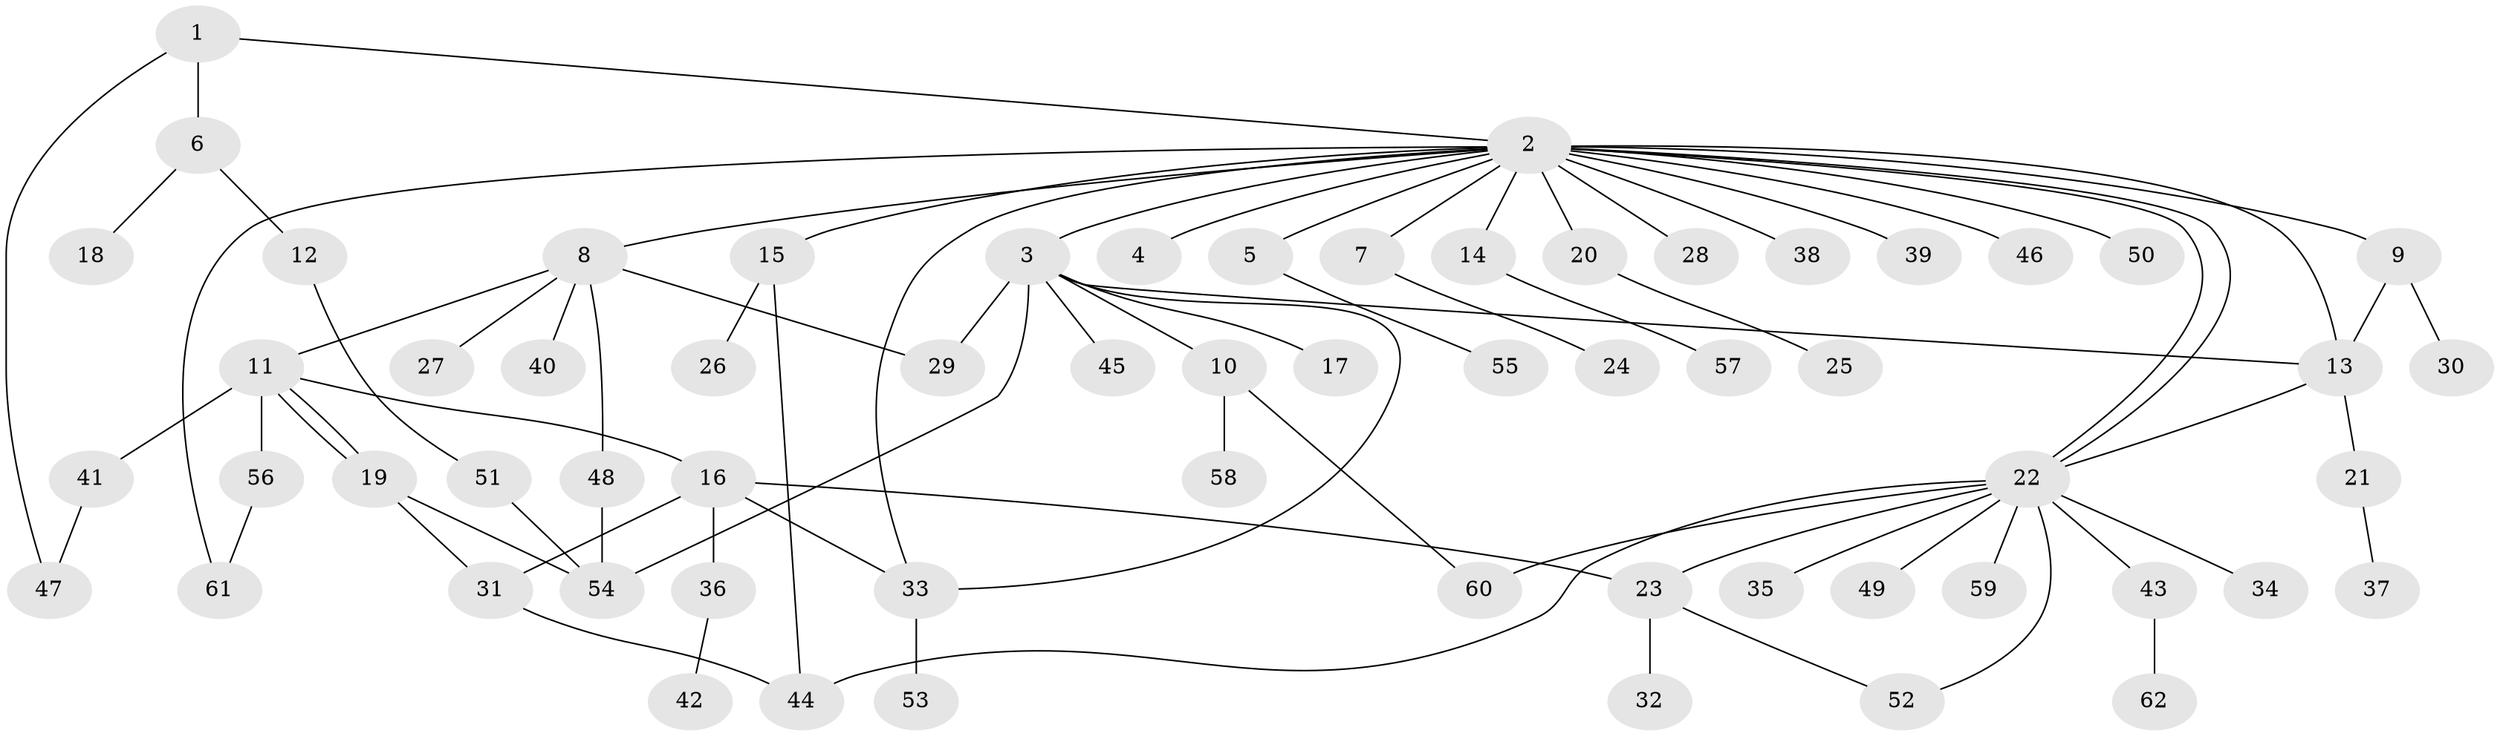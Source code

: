 // Generated by graph-tools (version 1.1) at 2025/11/02/27/25 16:11:11]
// undirected, 62 vertices, 80 edges
graph export_dot {
graph [start="1"]
  node [color=gray90,style=filled];
  1;
  2;
  3;
  4;
  5;
  6;
  7;
  8;
  9;
  10;
  11;
  12;
  13;
  14;
  15;
  16;
  17;
  18;
  19;
  20;
  21;
  22;
  23;
  24;
  25;
  26;
  27;
  28;
  29;
  30;
  31;
  32;
  33;
  34;
  35;
  36;
  37;
  38;
  39;
  40;
  41;
  42;
  43;
  44;
  45;
  46;
  47;
  48;
  49;
  50;
  51;
  52;
  53;
  54;
  55;
  56;
  57;
  58;
  59;
  60;
  61;
  62;
  1 -- 2;
  1 -- 6;
  1 -- 47;
  2 -- 3;
  2 -- 4;
  2 -- 5;
  2 -- 7;
  2 -- 8;
  2 -- 9;
  2 -- 13;
  2 -- 14;
  2 -- 15;
  2 -- 20;
  2 -- 22;
  2 -- 22;
  2 -- 28;
  2 -- 33;
  2 -- 38;
  2 -- 39;
  2 -- 46;
  2 -- 50;
  2 -- 61;
  3 -- 10;
  3 -- 13;
  3 -- 17;
  3 -- 29;
  3 -- 33;
  3 -- 45;
  3 -- 54;
  5 -- 55;
  6 -- 12;
  6 -- 18;
  7 -- 24;
  8 -- 11;
  8 -- 27;
  8 -- 29;
  8 -- 40;
  8 -- 48;
  9 -- 13;
  9 -- 30;
  10 -- 58;
  10 -- 60;
  11 -- 16;
  11 -- 19;
  11 -- 19;
  11 -- 41;
  11 -- 56;
  12 -- 51;
  13 -- 21;
  13 -- 22;
  14 -- 57;
  15 -- 26;
  15 -- 44;
  16 -- 23;
  16 -- 31;
  16 -- 33;
  16 -- 36;
  19 -- 31;
  19 -- 54;
  20 -- 25;
  21 -- 37;
  22 -- 23;
  22 -- 34;
  22 -- 35;
  22 -- 43;
  22 -- 44;
  22 -- 49;
  22 -- 52;
  22 -- 59;
  22 -- 60;
  23 -- 32;
  23 -- 52;
  31 -- 44;
  33 -- 53;
  36 -- 42;
  41 -- 47;
  43 -- 62;
  48 -- 54;
  51 -- 54;
  56 -- 61;
}
